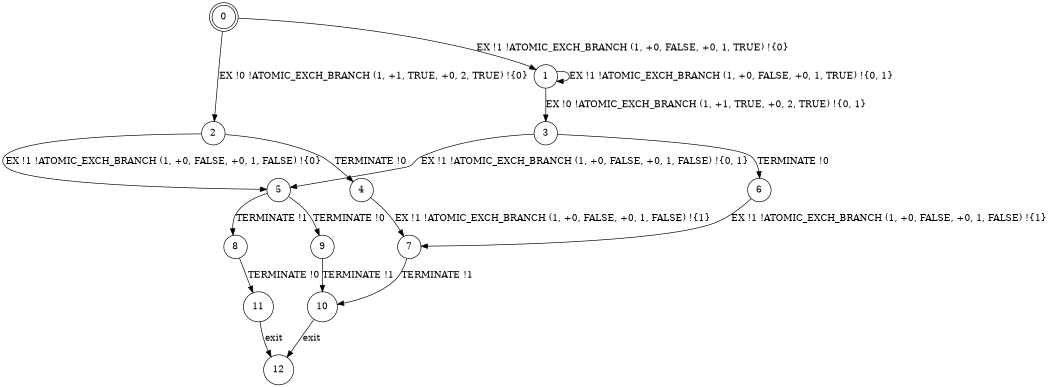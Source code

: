 digraph BCG {
size = "7, 10.5";
center = TRUE;
node [shape = circle];
0 [peripheries = 2];
0 -> 1 [label = "EX !1 !ATOMIC_EXCH_BRANCH (1, +0, FALSE, +0, 1, TRUE) !{0}"];
0 -> 2 [label = "EX !0 !ATOMIC_EXCH_BRANCH (1, +1, TRUE, +0, 2, TRUE) !{0}"];
1 -> 3 [label = "EX !0 !ATOMIC_EXCH_BRANCH (1, +1, TRUE, +0, 2, TRUE) !{0, 1}"];
1 -> 1 [label = "EX !1 !ATOMIC_EXCH_BRANCH (1, +0, FALSE, +0, 1, TRUE) !{0, 1}"];
2 -> 4 [label = "TERMINATE !0"];
2 -> 5 [label = "EX !1 !ATOMIC_EXCH_BRANCH (1, +0, FALSE, +0, 1, FALSE) !{0}"];
3 -> 6 [label = "TERMINATE !0"];
3 -> 5 [label = "EX !1 !ATOMIC_EXCH_BRANCH (1, +0, FALSE, +0, 1, FALSE) !{0, 1}"];
4 -> 7 [label = "EX !1 !ATOMIC_EXCH_BRANCH (1, +0, FALSE, +0, 1, FALSE) !{1}"];
5 -> 8 [label = "TERMINATE !1"];
5 -> 9 [label = "TERMINATE !0"];
6 -> 7 [label = "EX !1 !ATOMIC_EXCH_BRANCH (1, +0, FALSE, +0, 1, FALSE) !{1}"];
7 -> 10 [label = "TERMINATE !1"];
8 -> 11 [label = "TERMINATE !0"];
9 -> 10 [label = "TERMINATE !1"];
10 -> 12 [label = "exit"];
11 -> 12 [label = "exit"];
}
